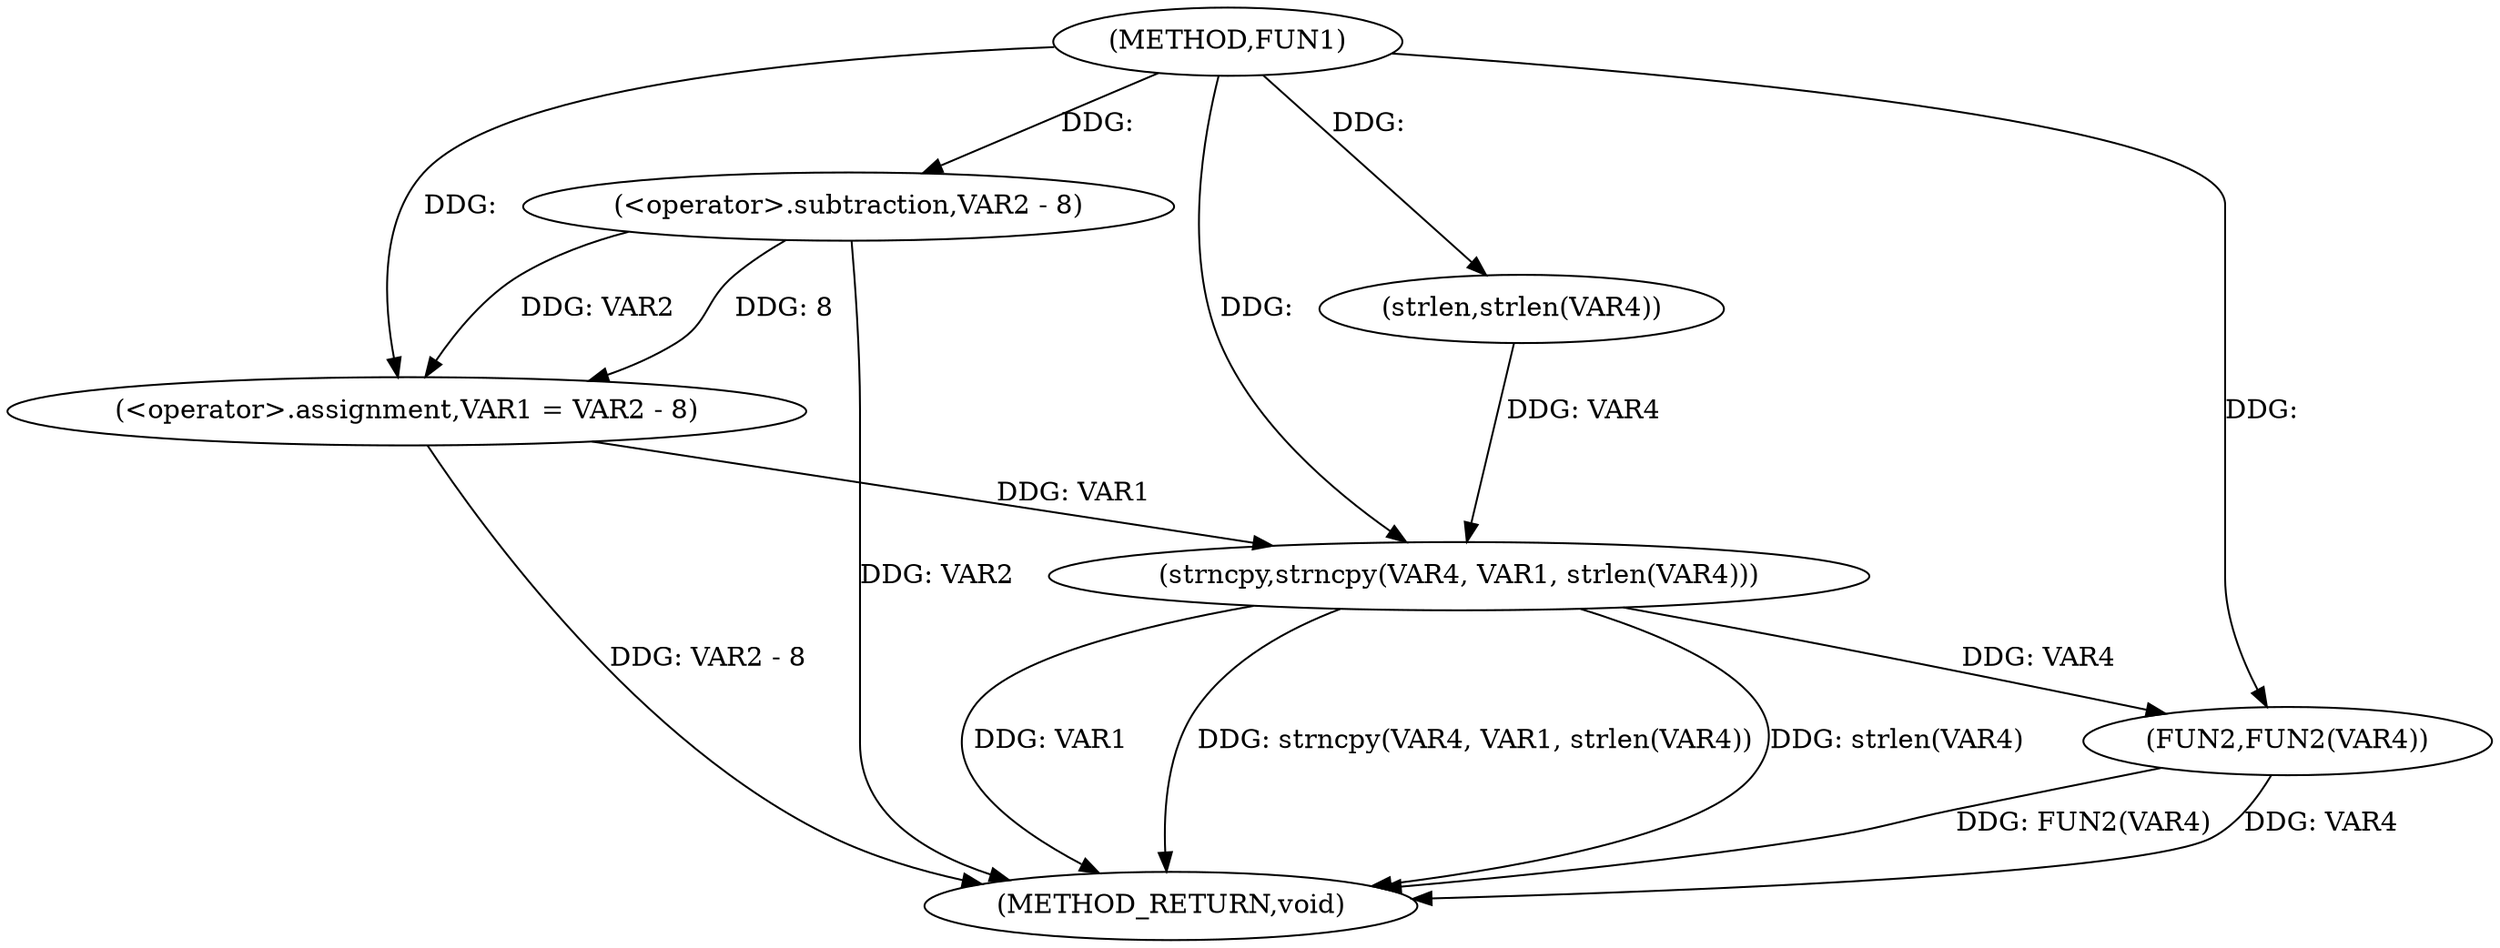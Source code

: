 digraph FUN1 {  
"1000100" [label = "(METHOD,FUN1)" ]
"1000120" [label = "(METHOD_RETURN,void)" ]
"1000106" [label = "(<operator>.assignment,VAR1 = VAR2 - 8)" ]
"1000108" [label = "(<operator>.subtraction,VAR2 - 8)" ]
"1000113" [label = "(strncpy,strncpy(VAR4, VAR1, strlen(VAR4)))" ]
"1000116" [label = "(strlen,strlen(VAR4))" ]
"1000118" [label = "(FUN2,FUN2(VAR4))" ]
  "1000106" -> "1000120"  [ label = "DDG: VAR2 - 8"] 
  "1000113" -> "1000120"  [ label = "DDG: VAR1"] 
  "1000118" -> "1000120"  [ label = "DDG: FUN2(VAR4)"] 
  "1000113" -> "1000120"  [ label = "DDG: strncpy(VAR4, VAR1, strlen(VAR4))"] 
  "1000118" -> "1000120"  [ label = "DDG: VAR4"] 
  "1000113" -> "1000120"  [ label = "DDG: strlen(VAR4)"] 
  "1000108" -> "1000120"  [ label = "DDG: VAR2"] 
  "1000108" -> "1000106"  [ label = "DDG: VAR2"] 
  "1000108" -> "1000106"  [ label = "DDG: 8"] 
  "1000100" -> "1000106"  [ label = "DDG: "] 
  "1000100" -> "1000108"  [ label = "DDG: "] 
  "1000116" -> "1000113"  [ label = "DDG: VAR4"] 
  "1000100" -> "1000113"  [ label = "DDG: "] 
  "1000106" -> "1000113"  [ label = "DDG: VAR1"] 
  "1000100" -> "1000116"  [ label = "DDG: "] 
  "1000113" -> "1000118"  [ label = "DDG: VAR4"] 
  "1000100" -> "1000118"  [ label = "DDG: "] 
}
